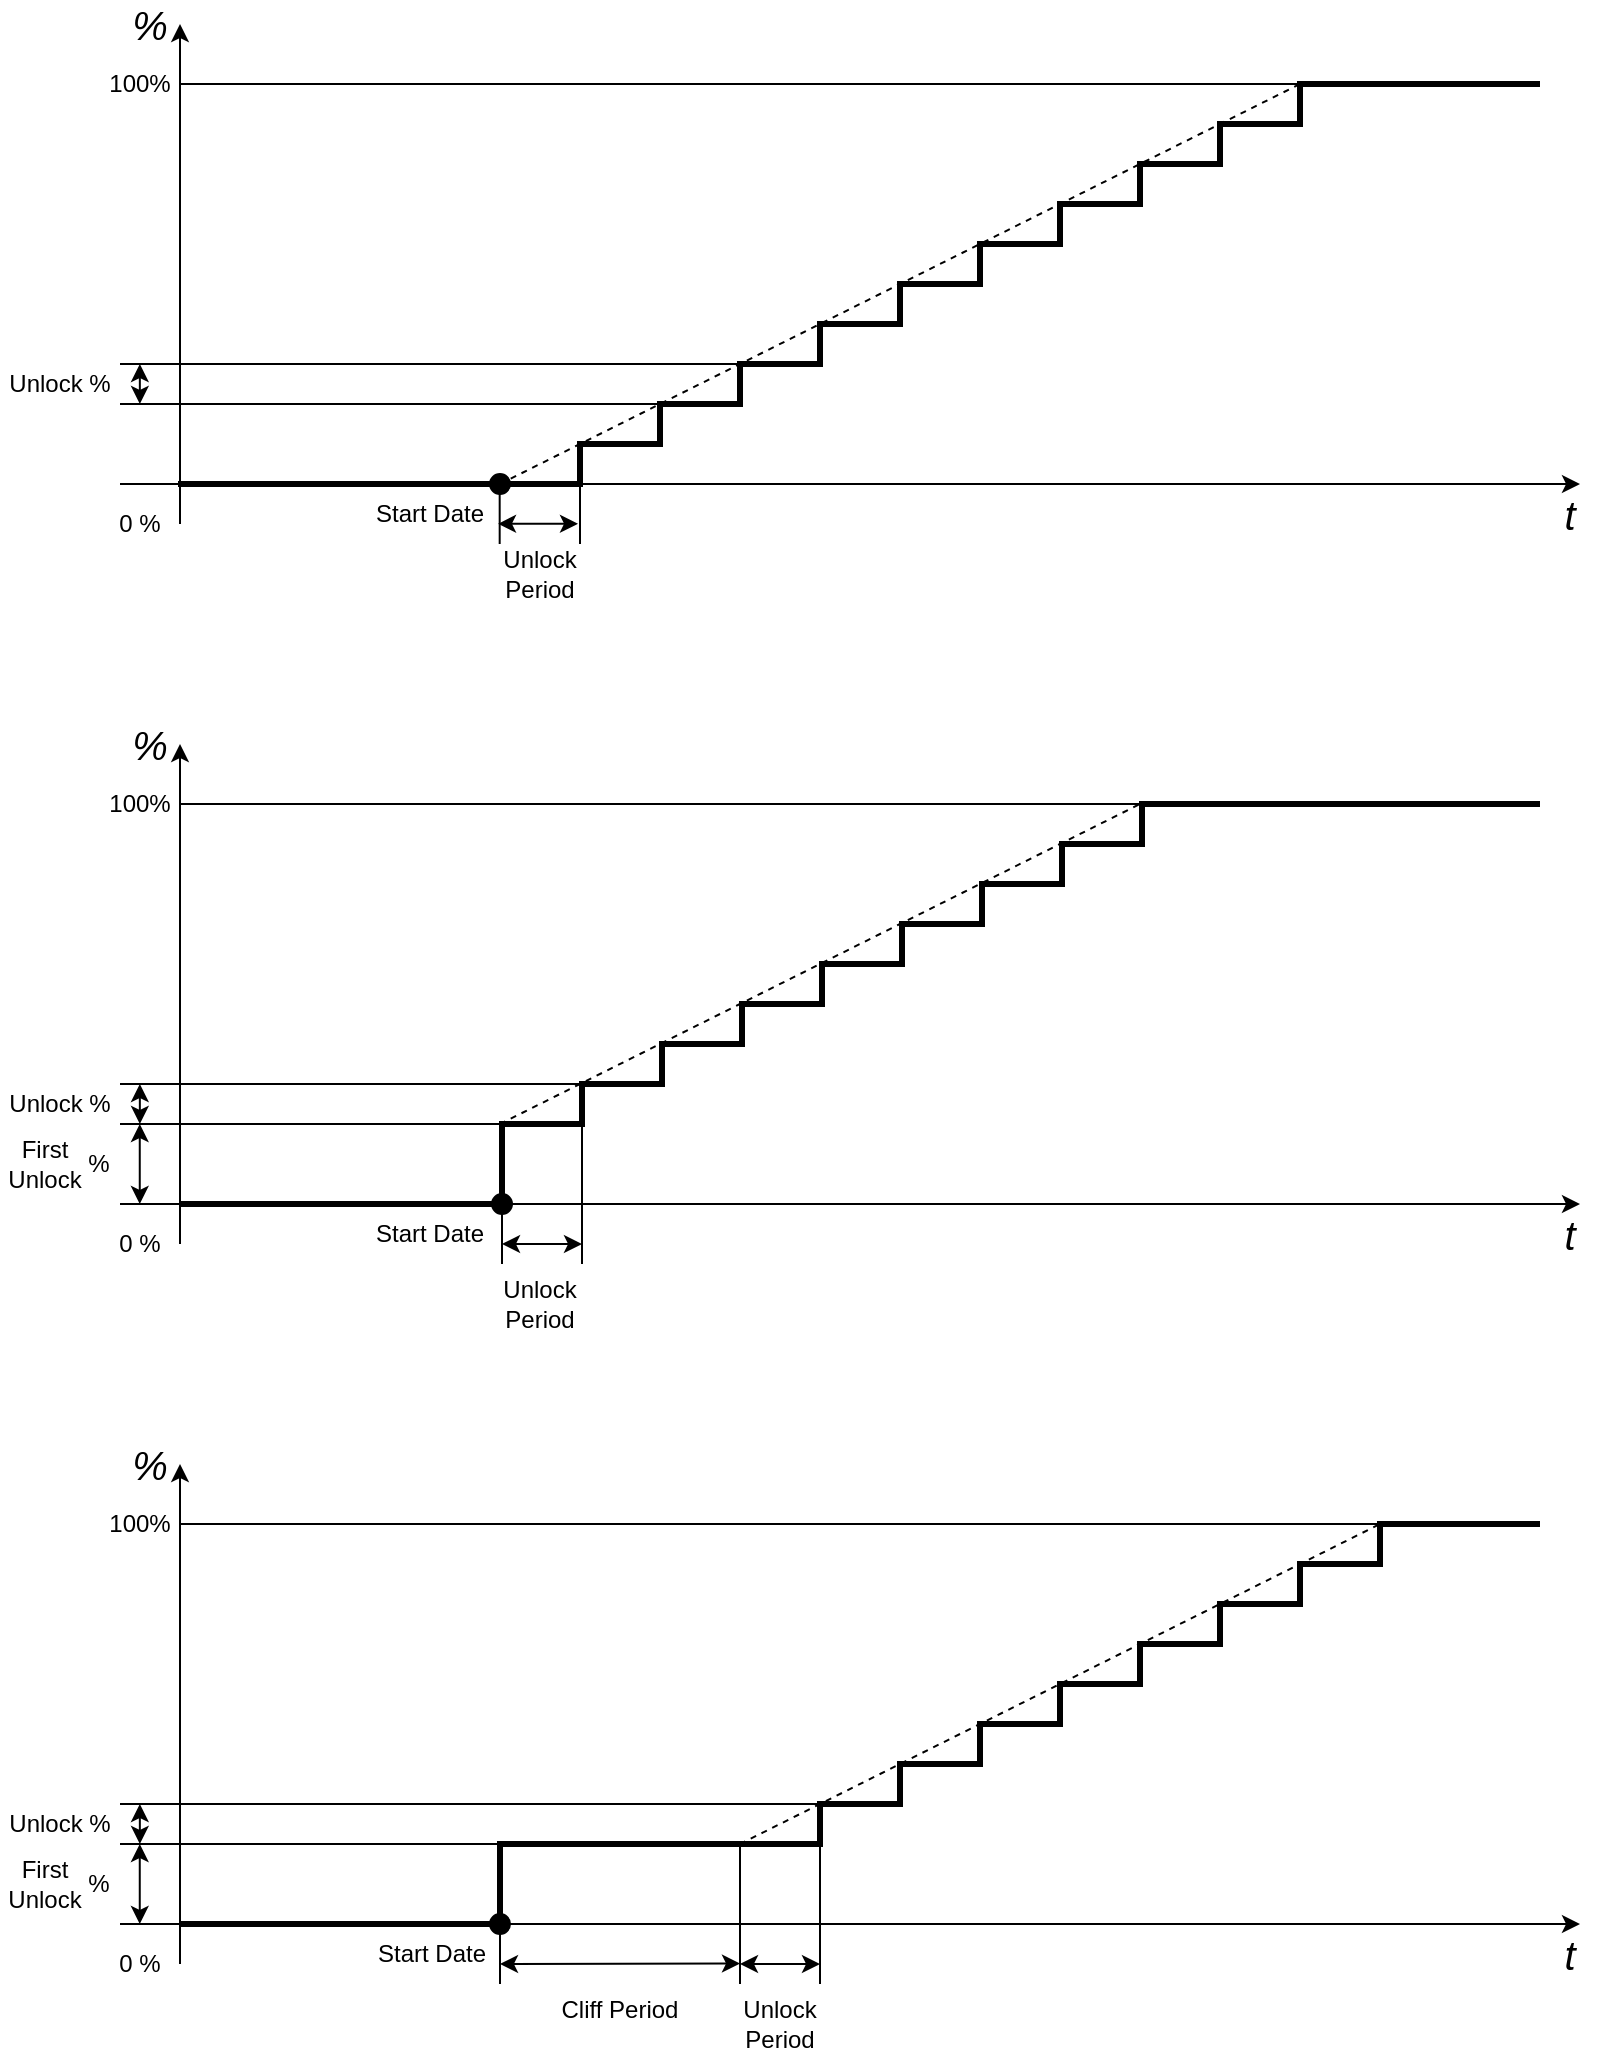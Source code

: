 <mxfile version="22.0.3" type="device">
  <diagram name="Страница — 1" id="jB2BBlIC9woh_La4xUtG">
    <mxGraphModel dx="1395" dy="703" grid="1" gridSize="10" guides="1" tooltips="1" connect="1" arrows="1" fold="1" page="1" pageScale="1" pageWidth="827" pageHeight="1169" math="0" shadow="0">
      <root>
        <mxCell id="0" />
        <mxCell id="1" parent="0" />
        <mxCell id="Jyu3Q3nlBDW0PiUGACcq-1" value="" style="endArrow=classic;html=1;rounded=0;" edge="1" parent="1">
          <mxGeometry width="50" height="50" relative="1" as="geometry">
            <mxPoint x="120" y="540" as="sourcePoint" />
            <mxPoint x="120" y="290" as="targetPoint" />
          </mxGeometry>
        </mxCell>
        <mxCell id="Jyu3Q3nlBDW0PiUGACcq-2" value="" style="endArrow=classic;html=1;rounded=0;" edge="1" parent="1">
          <mxGeometry width="50" height="50" relative="1" as="geometry">
            <mxPoint x="90" y="520" as="sourcePoint" />
            <mxPoint x="820" y="520" as="targetPoint" />
          </mxGeometry>
        </mxCell>
        <mxCell id="Jyu3Q3nlBDW0PiUGACcq-7" value="" style="endArrow=none;html=1;rounded=0;strokeColor=#000000;strokeWidth=3;edgeStyle=orthogonalEdgeStyle;" edge="1" parent="1">
          <mxGeometry width="50" height="50" relative="1" as="geometry">
            <mxPoint x="119" y="520" as="sourcePoint" />
            <mxPoint x="800" y="320" as="targetPoint" />
            <Array as="points">
              <mxPoint x="320" y="520" />
              <mxPoint x="320" y="500" />
              <mxPoint x="360" y="500" />
              <mxPoint x="360" y="480" />
              <mxPoint x="400" y="480" />
              <mxPoint x="400" y="460" />
              <mxPoint x="440" y="460" />
              <mxPoint x="440" y="440" />
              <mxPoint x="480" y="440" />
              <mxPoint x="480" y="420" />
              <mxPoint x="520" y="420" />
              <mxPoint x="520" y="400" />
              <mxPoint x="560" y="400" />
              <mxPoint x="560" y="380" />
              <mxPoint x="600" y="380" />
              <mxPoint x="600" y="360" />
              <mxPoint x="640" y="360" />
              <mxPoint x="640" y="340" />
              <mxPoint x="680" y="340" />
              <mxPoint x="680" y="320" />
            </Array>
          </mxGeometry>
        </mxCell>
        <mxCell id="Jyu3Q3nlBDW0PiUGACcq-22" value="" style="endArrow=none;html=1;rounded=0;" edge="1" parent="1">
          <mxGeometry width="50" height="50" relative="1" as="geometry">
            <mxPoint x="320" y="550" as="sourcePoint" />
            <mxPoint x="320" y="520" as="targetPoint" />
          </mxGeometry>
        </mxCell>
        <mxCell id="Jyu3Q3nlBDW0PiUGACcq-26" value="Unlock Period" style="text;strokeColor=none;align=center;fillColor=none;html=1;verticalAlign=middle;whiteSpace=wrap;rounded=0;" vertex="1" parent="1">
          <mxGeometry x="280" y="550" width="40" height="30" as="geometry" />
        </mxCell>
        <mxCell id="Jyu3Q3nlBDW0PiUGACcq-27" value="" style="endArrow=classic;startArrow=classic;html=1;rounded=0;" edge="1" parent="1">
          <mxGeometry width="50" height="50" relative="1" as="geometry">
            <mxPoint x="279" y="539.89" as="sourcePoint" />
            <mxPoint x="319" y="539.89" as="targetPoint" />
          </mxGeometry>
        </mxCell>
        <mxCell id="Jyu3Q3nlBDW0PiUGACcq-28" value="" style="endArrow=none;html=1;rounded=0;" edge="1" parent="1">
          <mxGeometry width="50" height="50" relative="1" as="geometry">
            <mxPoint x="120" y="320" as="sourcePoint" />
            <mxPoint x="720" y="320" as="targetPoint" />
          </mxGeometry>
        </mxCell>
        <mxCell id="Jyu3Q3nlBDW0PiUGACcq-29" value="100%" style="text;strokeColor=none;align=center;fillColor=none;html=1;verticalAlign=middle;whiteSpace=wrap;rounded=0;" vertex="1" parent="1">
          <mxGeometry x="80" y="310" width="40" height="20" as="geometry" />
        </mxCell>
        <mxCell id="Jyu3Q3nlBDW0PiUGACcq-30" value="0 %" style="text;strokeColor=none;align=center;fillColor=none;html=1;verticalAlign=middle;whiteSpace=wrap;rounded=0;" vertex="1" parent="1">
          <mxGeometry x="80" y="530" width="40" height="20" as="geometry" />
        </mxCell>
        <mxCell id="Jyu3Q3nlBDW0PiUGACcq-31" value="" style="endArrow=none;html=1;rounded=0;" edge="1" parent="1">
          <mxGeometry width="50" height="50" relative="1" as="geometry">
            <mxPoint x="90" y="480" as="sourcePoint" />
            <mxPoint x="400" y="480" as="targetPoint" />
          </mxGeometry>
        </mxCell>
        <mxCell id="Jyu3Q3nlBDW0PiUGACcq-33" value="" style="endArrow=none;html=1;rounded=0;" edge="1" parent="1">
          <mxGeometry width="50" height="50" relative="1" as="geometry">
            <mxPoint x="90" y="460" as="sourcePoint" />
            <mxPoint x="440" y="460" as="targetPoint" />
          </mxGeometry>
        </mxCell>
        <mxCell id="Jyu3Q3nlBDW0PiUGACcq-34" value="" style="endArrow=classic;startArrow=classic;html=1;rounded=0;" edge="1" parent="1">
          <mxGeometry width="50" height="50" relative="1" as="geometry">
            <mxPoint x="99.92" y="460" as="sourcePoint" />
            <mxPoint x="100" y="480" as="targetPoint" />
            <Array as="points">
              <mxPoint x="99.92" y="480" />
            </Array>
          </mxGeometry>
        </mxCell>
        <mxCell id="Jyu3Q3nlBDW0PiUGACcq-35" value="Unlock %" style="text;strokeColor=none;align=center;fillColor=none;html=1;verticalAlign=middle;whiteSpace=wrap;rounded=0;" vertex="1" parent="1">
          <mxGeometry x="30" y="460" width="60" height="20" as="geometry" />
        </mxCell>
        <mxCell id="Jyu3Q3nlBDW0PiUGACcq-42" value="&lt;i style=&quot;font-size: 20px;&quot;&gt;t&lt;/i&gt;" style="text;strokeColor=none;align=center;fillColor=none;html=1;verticalAlign=middle;whiteSpace=wrap;rounded=0;fontSize=20;" vertex="1" parent="1">
          <mxGeometry x="800" y="525" width="30" height="20" as="geometry" />
        </mxCell>
        <mxCell id="Jyu3Q3nlBDW0PiUGACcq-43" value="&lt;i style=&quot;font-size: 20px;&quot;&gt;%&lt;/i&gt;" style="text;strokeColor=none;align=center;fillColor=none;html=1;verticalAlign=middle;whiteSpace=wrap;rounded=0;fontSize=20;" vertex="1" parent="1">
          <mxGeometry x="90" y="280" width="30" height="20" as="geometry" />
        </mxCell>
        <mxCell id="Jyu3Q3nlBDW0PiUGACcq-44" value="" style="endArrow=none;html=1;rounded=0;dashed=1;" edge="1" parent="1">
          <mxGeometry width="50" height="50" relative="1" as="geometry">
            <mxPoint x="280" y="520" as="sourcePoint" />
            <mxPoint x="680" y="320" as="targetPoint" />
          </mxGeometry>
        </mxCell>
        <mxCell id="Jyu3Q3nlBDW0PiUGACcq-46" value="" style="endArrow=classic;html=1;rounded=0;" edge="1" parent="1">
          <mxGeometry width="50" height="50" relative="1" as="geometry">
            <mxPoint x="120" y="900" as="sourcePoint" />
            <mxPoint x="120" y="650" as="targetPoint" />
          </mxGeometry>
        </mxCell>
        <mxCell id="Jyu3Q3nlBDW0PiUGACcq-47" value="" style="endArrow=classic;html=1;rounded=0;" edge="1" parent="1">
          <mxGeometry width="50" height="50" relative="1" as="geometry">
            <mxPoint x="90" y="880" as="sourcePoint" />
            <mxPoint x="820" y="880" as="targetPoint" />
          </mxGeometry>
        </mxCell>
        <mxCell id="Jyu3Q3nlBDW0PiUGACcq-48" value="Start Date" style="text;strokeColor=none;align=center;fillColor=none;html=1;verticalAlign=middle;whiteSpace=wrap;rounded=0;" vertex="1" parent="1">
          <mxGeometry x="215" y="885" width="60" height="20" as="geometry" />
        </mxCell>
        <mxCell id="Jyu3Q3nlBDW0PiUGACcq-49" value="" style="endArrow=none;html=1;rounded=0;strokeColor=#000000;strokeWidth=3;edgeStyle=orthogonalEdgeStyle;" edge="1" parent="1">
          <mxGeometry width="50" height="50" relative="1" as="geometry">
            <mxPoint x="120" y="880" as="sourcePoint" />
            <mxPoint x="800" y="680" as="targetPoint" />
            <Array as="points">
              <mxPoint x="281" y="880" />
              <mxPoint x="281" y="840" />
              <mxPoint x="321" y="840" />
              <mxPoint x="321" y="820" />
              <mxPoint x="361" y="820" />
              <mxPoint x="361" y="800" />
              <mxPoint x="401" y="800" />
              <mxPoint x="401" y="780" />
              <mxPoint x="441" y="780" />
              <mxPoint x="441" y="760" />
              <mxPoint x="481" y="760" />
              <mxPoint x="481" y="740" />
              <mxPoint x="521" y="740" />
              <mxPoint x="521" y="720" />
              <mxPoint x="561" y="720" />
              <mxPoint x="561" y="700" />
              <mxPoint x="601" y="700" />
              <mxPoint x="601" y="680" />
            </Array>
          </mxGeometry>
        </mxCell>
        <mxCell id="Jyu3Q3nlBDW0PiUGACcq-50" value="" style="endArrow=none;html=1;rounded=0;" edge="1" parent="1">
          <mxGeometry width="50" height="50" relative="1" as="geometry">
            <mxPoint x="281" y="910" as="sourcePoint" />
            <mxPoint x="281" y="840" as="targetPoint" />
          </mxGeometry>
        </mxCell>
        <mxCell id="Jyu3Q3nlBDW0PiUGACcq-52" value="" style="endArrow=none;html=1;rounded=0;" edge="1" parent="1">
          <mxGeometry width="50" height="50" relative="1" as="geometry">
            <mxPoint x="321" y="910" as="sourcePoint" />
            <mxPoint x="321" y="840" as="targetPoint" />
          </mxGeometry>
        </mxCell>
        <mxCell id="Jyu3Q3nlBDW0PiUGACcq-54" value="" style="endArrow=classic;startArrow=classic;html=1;rounded=0;" edge="1" parent="1">
          <mxGeometry width="50" height="50" relative="1" as="geometry">
            <mxPoint x="99.88" y="840" as="sourcePoint" />
            <mxPoint x="99.88" y="880" as="targetPoint" />
            <Array as="points">
              <mxPoint x="99.88" y="860" />
            </Array>
          </mxGeometry>
        </mxCell>
        <mxCell id="Jyu3Q3nlBDW0PiUGACcq-55" value="Unlock Period" style="text;strokeColor=none;align=center;fillColor=none;html=1;verticalAlign=middle;whiteSpace=wrap;rounded=0;" vertex="1" parent="1">
          <mxGeometry x="280" y="915" width="40" height="30" as="geometry" />
        </mxCell>
        <mxCell id="Jyu3Q3nlBDW0PiUGACcq-56" value="" style="endArrow=classic;startArrow=classic;html=1;rounded=0;" edge="1" parent="1">
          <mxGeometry width="50" height="50" relative="1" as="geometry">
            <mxPoint x="281" y="900" as="sourcePoint" />
            <mxPoint x="321" y="900" as="targetPoint" />
          </mxGeometry>
        </mxCell>
        <mxCell id="Jyu3Q3nlBDW0PiUGACcq-57" value="" style="endArrow=none;html=1;rounded=0;" edge="1" parent="1">
          <mxGeometry width="50" height="50" relative="1" as="geometry">
            <mxPoint x="120" y="680" as="sourcePoint" />
            <mxPoint x="800" y="680" as="targetPoint" />
          </mxGeometry>
        </mxCell>
        <mxCell id="Jyu3Q3nlBDW0PiUGACcq-58" value="100%" style="text;strokeColor=none;align=center;fillColor=none;html=1;verticalAlign=middle;whiteSpace=wrap;rounded=0;" vertex="1" parent="1">
          <mxGeometry x="80" y="670" width="40" height="20" as="geometry" />
        </mxCell>
        <mxCell id="Jyu3Q3nlBDW0PiUGACcq-59" value="0 %" style="text;strokeColor=none;align=center;fillColor=none;html=1;verticalAlign=middle;whiteSpace=wrap;rounded=0;" vertex="1" parent="1">
          <mxGeometry x="80" y="890" width="40" height="20" as="geometry" />
        </mxCell>
        <mxCell id="Jyu3Q3nlBDW0PiUGACcq-60" value="" style="endArrow=none;html=1;rounded=0;" edge="1" parent="1">
          <mxGeometry width="50" height="50" relative="1" as="geometry">
            <mxPoint x="90" y="840" as="sourcePoint" />
            <mxPoint x="280" y="840" as="targetPoint" />
          </mxGeometry>
        </mxCell>
        <mxCell id="Jyu3Q3nlBDW0PiUGACcq-61" value="First Unlock" style="text;strokeColor=none;align=center;fillColor=none;html=1;verticalAlign=middle;whiteSpace=wrap;rounded=0;" vertex="1" parent="1">
          <mxGeometry x="30" y="840" width="45" height="40" as="geometry" />
        </mxCell>
        <mxCell id="Jyu3Q3nlBDW0PiUGACcq-62" value="" style="endArrow=none;html=1;rounded=0;" edge="1" parent="1">
          <mxGeometry width="50" height="50" relative="1" as="geometry">
            <mxPoint x="90" y="820" as="sourcePoint" />
            <mxPoint x="320" y="820" as="targetPoint" />
          </mxGeometry>
        </mxCell>
        <mxCell id="Jyu3Q3nlBDW0PiUGACcq-63" value="" style="endArrow=classic;startArrow=classic;html=1;rounded=0;" edge="1" parent="1">
          <mxGeometry width="50" height="50" relative="1" as="geometry">
            <mxPoint x="99.92" y="820" as="sourcePoint" />
            <mxPoint x="100" y="840" as="targetPoint" />
            <Array as="points">
              <mxPoint x="99.92" y="840" />
            </Array>
          </mxGeometry>
        </mxCell>
        <mxCell id="Jyu3Q3nlBDW0PiUGACcq-64" value="Unlock %" style="text;strokeColor=none;align=center;fillColor=none;html=1;verticalAlign=middle;whiteSpace=wrap;rounded=0;" vertex="1" parent="1">
          <mxGeometry x="30" y="820" width="60" height="20" as="geometry" />
        </mxCell>
        <mxCell id="Jyu3Q3nlBDW0PiUGACcq-66" value="" style="ellipse;whiteSpace=wrap;html=1;aspect=fixed;fillColor=#000000;" vertex="1" parent="1">
          <mxGeometry x="276" y="875" width="10" height="10" as="geometry" />
        </mxCell>
        <mxCell id="Jyu3Q3nlBDW0PiUGACcq-67" value="&lt;i style=&quot;font-size: 20px;&quot;&gt;%&lt;/i&gt;" style="text;strokeColor=none;align=center;fillColor=none;html=1;verticalAlign=middle;whiteSpace=wrap;rounded=0;fontSize=20;" vertex="1" parent="1">
          <mxGeometry x="90" y="640" width="30" height="20" as="geometry" />
        </mxCell>
        <mxCell id="Jyu3Q3nlBDW0PiUGACcq-68" value="" style="endArrow=none;html=1;rounded=0;dashed=1;" edge="1" parent="1">
          <mxGeometry width="50" height="50" relative="1" as="geometry">
            <mxPoint x="280" y="840" as="sourcePoint" />
            <mxPoint x="600" y="680" as="targetPoint" />
          </mxGeometry>
        </mxCell>
        <mxCell id="Jyu3Q3nlBDW0PiUGACcq-69" value="%" style="text;strokeColor=none;align=center;fillColor=none;html=1;verticalAlign=middle;whiteSpace=wrap;rounded=0;" vertex="1" parent="1">
          <mxGeometry x="70" y="840" width="19" height="40" as="geometry" />
        </mxCell>
        <mxCell id="Jyu3Q3nlBDW0PiUGACcq-70" value="" style="endArrow=classic;html=1;rounded=0;" edge="1" parent="1">
          <mxGeometry width="50" height="50" relative="1" as="geometry">
            <mxPoint x="120" y="1260" as="sourcePoint" />
            <mxPoint x="120" y="1010" as="targetPoint" />
          </mxGeometry>
        </mxCell>
        <mxCell id="Jyu3Q3nlBDW0PiUGACcq-71" value="" style="endArrow=classic;html=1;rounded=0;" edge="1" parent="1">
          <mxGeometry width="50" height="50" relative="1" as="geometry">
            <mxPoint x="90" y="1240" as="sourcePoint" />
            <mxPoint x="820" y="1240" as="targetPoint" />
          </mxGeometry>
        </mxCell>
        <mxCell id="Jyu3Q3nlBDW0PiUGACcq-72" value="Start Date" style="text;strokeColor=none;align=center;fillColor=none;html=1;verticalAlign=middle;whiteSpace=wrap;rounded=0;" vertex="1" parent="1">
          <mxGeometry x="216" y="1245" width="60" height="20" as="geometry" />
        </mxCell>
        <mxCell id="Jyu3Q3nlBDW0PiUGACcq-73" value="" style="endArrow=none;html=1;rounded=0;strokeColor=#000000;strokeWidth=3;edgeStyle=orthogonalEdgeStyle;" edge="1" parent="1">
          <mxGeometry width="50" height="50" relative="1" as="geometry">
            <mxPoint x="120" y="1240" as="sourcePoint" />
            <mxPoint x="800" y="1040" as="targetPoint" />
            <Array as="points">
              <mxPoint x="280" y="1240" />
              <mxPoint x="280" y="1200" />
              <mxPoint x="440" y="1200" />
              <mxPoint x="440" y="1180" />
              <mxPoint x="480" y="1180" />
              <mxPoint x="480" y="1160" />
              <mxPoint x="520" y="1160" />
              <mxPoint x="520" y="1140" />
              <mxPoint x="560" y="1140" />
              <mxPoint x="560" y="1120" />
              <mxPoint x="600" y="1120" />
              <mxPoint x="600" y="1100" />
              <mxPoint x="640" y="1100" />
              <mxPoint x="640" y="1080" />
              <mxPoint x="680" y="1080" />
              <mxPoint x="680" y="1060" />
              <mxPoint x="720" y="1060" />
              <mxPoint x="720" y="1040" />
            </Array>
          </mxGeometry>
        </mxCell>
        <mxCell id="Jyu3Q3nlBDW0PiUGACcq-74" value="" style="endArrow=none;html=1;rounded=0;" edge="1" parent="1">
          <mxGeometry width="50" height="50" relative="1" as="geometry">
            <mxPoint x="400" y="1270" as="sourcePoint" />
            <mxPoint x="400" y="1200" as="targetPoint" />
          </mxGeometry>
        </mxCell>
        <mxCell id="Jyu3Q3nlBDW0PiUGACcq-75" value="Cliff Period" style="text;strokeColor=none;align=center;fillColor=none;html=1;verticalAlign=middle;whiteSpace=wrap;rounded=0;" vertex="1" parent="1">
          <mxGeometry x="280" y="1275" width="120" height="15" as="geometry" />
        </mxCell>
        <mxCell id="Jyu3Q3nlBDW0PiUGACcq-76" value="" style="endArrow=none;html=1;rounded=0;" edge="1" parent="1">
          <mxGeometry width="50" height="50" relative="1" as="geometry">
            <mxPoint x="440" y="1270" as="sourcePoint" />
            <mxPoint x="440" y="1200" as="targetPoint" />
          </mxGeometry>
        </mxCell>
        <mxCell id="Jyu3Q3nlBDW0PiUGACcq-77" value="" style="endArrow=none;html=1;rounded=0;" edge="1" parent="1">
          <mxGeometry width="50" height="50" relative="1" as="geometry">
            <mxPoint x="280" y="1200" as="sourcePoint" />
            <mxPoint x="280" y="1270" as="targetPoint" />
          </mxGeometry>
        </mxCell>
        <mxCell id="Jyu3Q3nlBDW0PiUGACcq-78" value="" style="endArrow=classic;startArrow=classic;html=1;rounded=0;" edge="1" parent="1">
          <mxGeometry width="50" height="50" relative="1" as="geometry">
            <mxPoint x="99.88" y="1200" as="sourcePoint" />
            <mxPoint x="99.88" y="1240" as="targetPoint" />
            <Array as="points">
              <mxPoint x="99.88" y="1220" />
            </Array>
          </mxGeometry>
        </mxCell>
        <mxCell id="Jyu3Q3nlBDW0PiUGACcq-79" value="Unlock Period" style="text;strokeColor=none;align=center;fillColor=none;html=1;verticalAlign=middle;whiteSpace=wrap;rounded=0;" vertex="1" parent="1">
          <mxGeometry x="400" y="1275" width="40" height="30" as="geometry" />
        </mxCell>
        <mxCell id="Jyu3Q3nlBDW0PiUGACcq-80" value="" style="endArrow=classic;startArrow=classic;html=1;rounded=0;" edge="1" parent="1">
          <mxGeometry width="50" height="50" relative="1" as="geometry">
            <mxPoint x="400" y="1260" as="sourcePoint" />
            <mxPoint x="440" y="1260" as="targetPoint" />
          </mxGeometry>
        </mxCell>
        <mxCell id="Jyu3Q3nlBDW0PiUGACcq-81" value="" style="endArrow=none;html=1;rounded=0;" edge="1" parent="1">
          <mxGeometry width="50" height="50" relative="1" as="geometry">
            <mxPoint x="120" y="1040" as="sourcePoint" />
            <mxPoint x="720" y="1040" as="targetPoint" />
          </mxGeometry>
        </mxCell>
        <mxCell id="Jyu3Q3nlBDW0PiUGACcq-82" value="100%" style="text;strokeColor=none;align=center;fillColor=none;html=1;verticalAlign=middle;whiteSpace=wrap;rounded=0;" vertex="1" parent="1">
          <mxGeometry x="80" y="1030" width="40" height="20" as="geometry" />
        </mxCell>
        <mxCell id="Jyu3Q3nlBDW0PiUGACcq-83" value="0 %" style="text;strokeColor=none;align=center;fillColor=none;html=1;verticalAlign=middle;whiteSpace=wrap;rounded=0;" vertex="1" parent="1">
          <mxGeometry x="80" y="1250" width="40" height="20" as="geometry" />
        </mxCell>
        <mxCell id="Jyu3Q3nlBDW0PiUGACcq-84" value="" style="endArrow=none;html=1;rounded=0;" edge="1" parent="1">
          <mxGeometry width="50" height="50" relative="1" as="geometry">
            <mxPoint x="90" y="1200" as="sourcePoint" />
            <mxPoint x="280" y="1200" as="targetPoint" />
          </mxGeometry>
        </mxCell>
        <mxCell id="Jyu3Q3nlBDW0PiUGACcq-85" value="First Unlock" style="text;strokeColor=none;align=center;fillColor=none;html=1;verticalAlign=middle;whiteSpace=wrap;rounded=0;" vertex="1" parent="1">
          <mxGeometry x="30" y="1200" width="45" height="40" as="geometry" />
        </mxCell>
        <mxCell id="Jyu3Q3nlBDW0PiUGACcq-86" value="" style="endArrow=none;html=1;rounded=0;" edge="1" parent="1">
          <mxGeometry width="50" height="50" relative="1" as="geometry">
            <mxPoint x="90" y="1180" as="sourcePoint" />
            <mxPoint x="440" y="1180" as="targetPoint" />
          </mxGeometry>
        </mxCell>
        <mxCell id="Jyu3Q3nlBDW0PiUGACcq-87" value="" style="endArrow=classic;startArrow=classic;html=1;rounded=0;" edge="1" parent="1">
          <mxGeometry width="50" height="50" relative="1" as="geometry">
            <mxPoint x="99.92" y="1180" as="sourcePoint" />
            <mxPoint x="100" y="1200" as="targetPoint" />
            <Array as="points">
              <mxPoint x="99.92" y="1200" />
            </Array>
          </mxGeometry>
        </mxCell>
        <mxCell id="Jyu3Q3nlBDW0PiUGACcq-88" value="Unlock %" style="text;strokeColor=none;align=center;fillColor=none;html=1;verticalAlign=middle;whiteSpace=wrap;rounded=0;" vertex="1" parent="1">
          <mxGeometry x="30" y="1180" width="60" height="20" as="geometry" />
        </mxCell>
        <mxCell id="Jyu3Q3nlBDW0PiUGACcq-89" value="" style="endArrow=classic;startArrow=classic;html=1;rounded=0;" edge="1" parent="1">
          <mxGeometry width="50" height="50" relative="1" as="geometry">
            <mxPoint x="280" y="1260" as="sourcePoint" />
            <mxPoint x="400" y="1259.76" as="targetPoint" />
          </mxGeometry>
        </mxCell>
        <mxCell id="Jyu3Q3nlBDW0PiUGACcq-90" value="" style="ellipse;whiteSpace=wrap;html=1;aspect=fixed;fillColor=#000000;" vertex="1" parent="1">
          <mxGeometry x="275" y="1235" width="10" height="10" as="geometry" />
        </mxCell>
        <mxCell id="Jyu3Q3nlBDW0PiUGACcq-91" value="&lt;i style=&quot;font-size: 20px;&quot;&gt;%&lt;/i&gt;" style="text;strokeColor=none;align=center;fillColor=none;html=1;verticalAlign=middle;whiteSpace=wrap;rounded=0;fontSize=20;" vertex="1" parent="1">
          <mxGeometry x="90" y="1000" width="30" height="20" as="geometry" />
        </mxCell>
        <mxCell id="Jyu3Q3nlBDW0PiUGACcq-92" value="" style="endArrow=none;html=1;rounded=0;dashed=1;" edge="1" parent="1">
          <mxGeometry width="50" height="50" relative="1" as="geometry">
            <mxPoint x="400" y="1200" as="sourcePoint" />
            <mxPoint x="720" y="1040" as="targetPoint" />
          </mxGeometry>
        </mxCell>
        <mxCell id="Jyu3Q3nlBDW0PiUGACcq-93" value="%" style="text;strokeColor=none;align=center;fillColor=none;html=1;verticalAlign=middle;whiteSpace=wrap;rounded=0;" vertex="1" parent="1">
          <mxGeometry x="70" y="1200" width="19" height="40" as="geometry" />
        </mxCell>
        <mxCell id="Jyu3Q3nlBDW0PiUGACcq-103" value="" style="endArrow=none;html=1;rounded=0;" edge="1" parent="1">
          <mxGeometry width="50" height="50" relative="1" as="geometry">
            <mxPoint x="279.84" y="550" as="sourcePoint" />
            <mxPoint x="279.84" y="520" as="targetPoint" />
          </mxGeometry>
        </mxCell>
        <mxCell id="Jyu3Q3nlBDW0PiUGACcq-37" value="" style="ellipse;whiteSpace=wrap;html=1;aspect=fixed;fillColor=#000000;" vertex="1" parent="1">
          <mxGeometry x="275" y="515" width="10" height="10" as="geometry" />
        </mxCell>
        <mxCell id="Jyu3Q3nlBDW0PiUGACcq-104" value="Start Date" style="text;strokeColor=none;align=center;fillColor=none;html=1;verticalAlign=middle;whiteSpace=wrap;rounded=0;" vertex="1" parent="1">
          <mxGeometry x="215" y="525" width="60" height="20" as="geometry" />
        </mxCell>
        <mxCell id="Jyu3Q3nlBDW0PiUGACcq-106" value="&lt;i style=&quot;font-size: 20px;&quot;&gt;t&lt;/i&gt;" style="text;strokeColor=none;align=center;fillColor=none;html=1;verticalAlign=middle;whiteSpace=wrap;rounded=0;fontSize=20;" vertex="1" parent="1">
          <mxGeometry x="800" y="885" width="30" height="20" as="geometry" />
        </mxCell>
        <mxCell id="Jyu3Q3nlBDW0PiUGACcq-107" value="&lt;i style=&quot;font-size: 20px;&quot;&gt;t&lt;/i&gt;" style="text;strokeColor=none;align=center;fillColor=none;html=1;verticalAlign=middle;whiteSpace=wrap;rounded=0;fontSize=20;" vertex="1" parent="1">
          <mxGeometry x="800" y="1245" width="30" height="20" as="geometry" />
        </mxCell>
      </root>
    </mxGraphModel>
  </diagram>
</mxfile>
